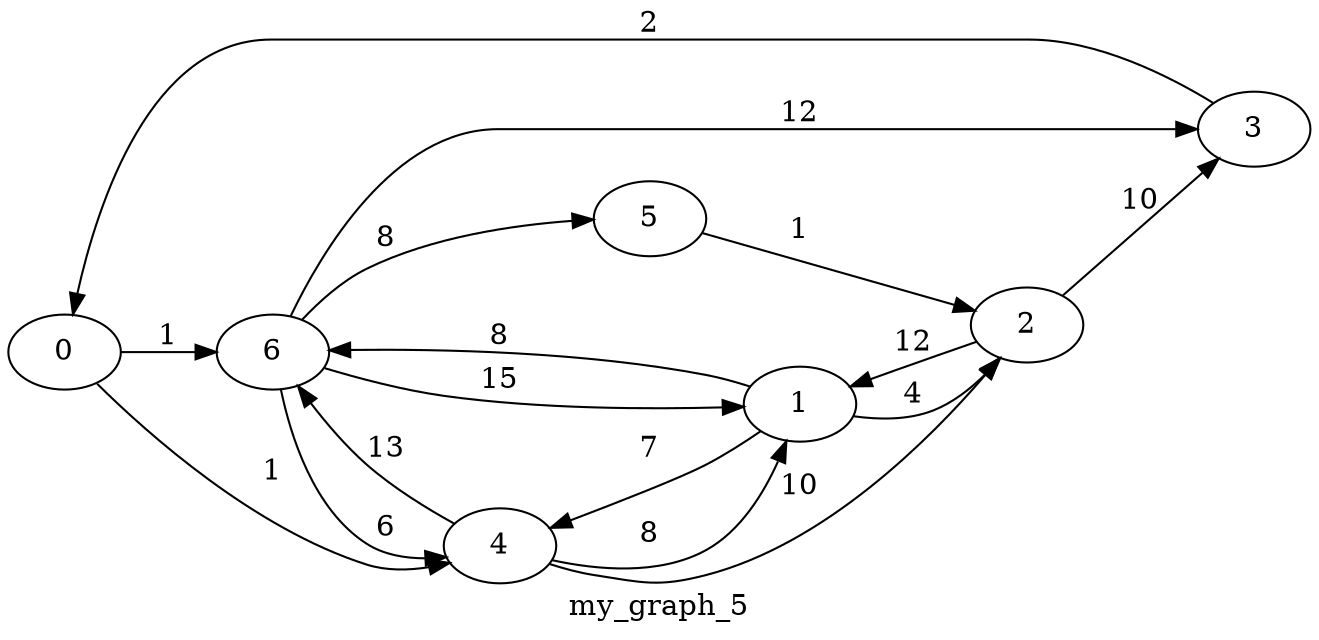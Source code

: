  digraph g{   rankdir = LR 0-> 6 [label = "1"]
6-> 4 [label = "6"]
4-> 6 [label = "13"]
6-> 3 [label = "12"]
3-> 0 [label = "2"]
0-> 4 [label = "1"]
4-> 2 [label = "10"]
2-> 1 [label = "12"]
1-> 4 [label = "7"]
4-> 1 [label = "8"]
1-> 6 [label = "8"]
6-> 1 [label = "15"]
1-> 2 [label = "4"]
2-> 3 [label = "10"]
5-> 2 [label = "1"]
6-> 5 [label = "8"]
label =  my_graph_5 } 